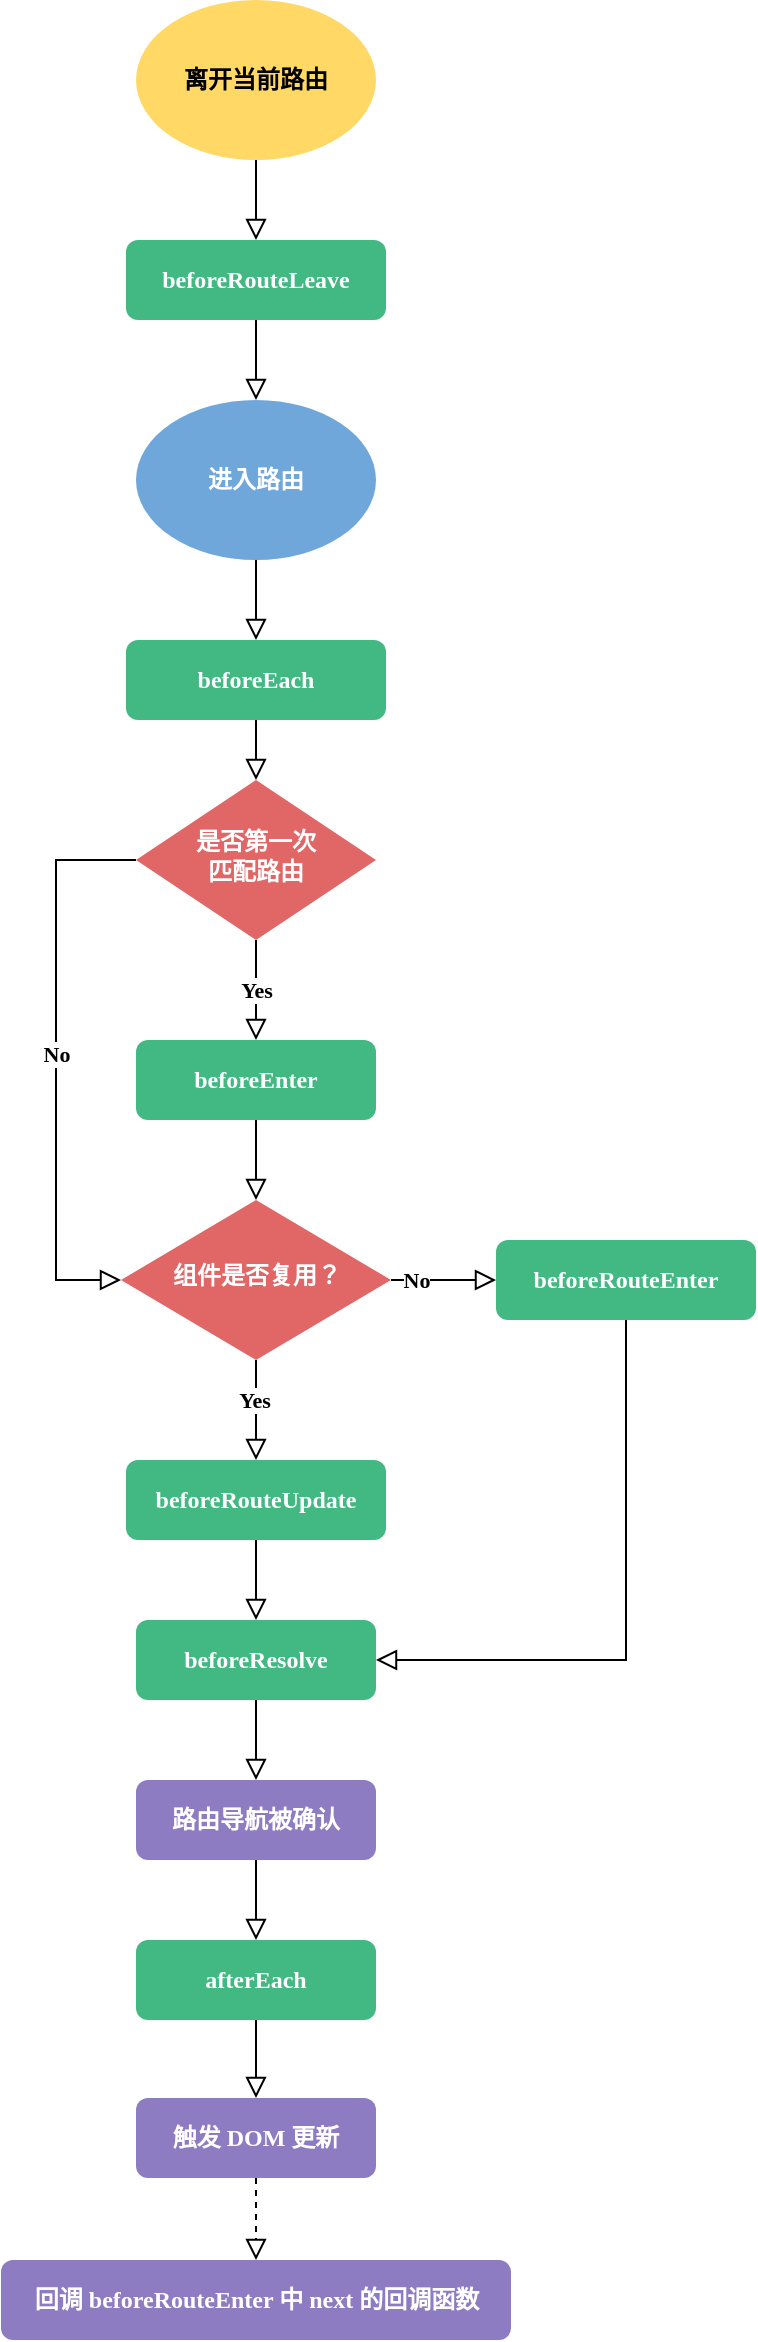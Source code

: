 <mxfile version="13.6.2" type="device"><diagram id="C5RBs43oDa-KdzZeNtuy" name="Page-1"><mxGraphModel dx="1106" dy="829" grid="1" gridSize="10" guides="1" tooltips="1" connect="1" arrows="1" fold="1" page="1" pageScale="1" pageWidth="827" pageHeight="1169" math="0" shadow="0"><root><mxCell id="WIyWlLk6GJQsqaUBKTNV-0"/><mxCell id="WIyWlLk6GJQsqaUBKTNV-1" parent="WIyWlLk6GJQsqaUBKTNV-0"/><mxCell id="xrn-N8fSjRpF9B5ygDc4-7" style="edgeStyle=orthogonalEdgeStyle;rounded=0;jumpSize=4;orthogonalLoop=1;jettySize=auto;html=1;entryX=0.5;entryY=0;entryDx=0;entryDy=0;sourcePerimeterSpacing=0;endArrow=block;endFill=0;endSize=8;targetPerimeterSpacing=0;strokeWidth=1;fontFamily=JetBrains Mono;" edge="1" parent="WIyWlLk6GJQsqaUBKTNV-1" source="WIyWlLk6GJQsqaUBKTNV-3" target="xrn-N8fSjRpF9B5ygDc4-6"><mxGeometry relative="1" as="geometry"/></mxCell><mxCell id="WIyWlLk6GJQsqaUBKTNV-3" value="beforeRouteLeave" style="rounded=1;whiteSpace=wrap;html=1;fontSize=12;glass=0;strokeWidth=1;shadow=0;fillColor=#42b983;strokeColor=none;fontColor=#FFFFFF;fontStyle=1;fontFamily=JetBrains Mono;" parent="WIyWlLk6GJQsqaUBKTNV-1" vertex="1"><mxGeometry x="555" y="240" width="130" height="40" as="geometry"/></mxCell><mxCell id="xrn-N8fSjRpF9B5ygDc4-5" style="edgeStyle=orthogonalEdgeStyle;rounded=0;jumpSize=4;orthogonalLoop=1;jettySize=auto;html=1;entryX=0.5;entryY=0;entryDx=0;entryDy=0;sourcePerimeterSpacing=0;endArrow=block;endFill=0;endSize=8;targetPerimeterSpacing=0;strokeWidth=1;fontFamily=JetBrains Mono;" edge="1" parent="WIyWlLk6GJQsqaUBKTNV-1" source="xrn-N8fSjRpF9B5ygDc4-2" target="WIyWlLk6GJQsqaUBKTNV-3"><mxGeometry relative="1" as="geometry"/></mxCell><mxCell id="xrn-N8fSjRpF9B5ygDc4-2" value="离开当前路由" style="ellipse;whiteSpace=wrap;html=1;strokeColor=none;fontStyle=1;fillColor=#ffd866;fontFamily=JetBrains Mono;" vertex="1" parent="WIyWlLk6GJQsqaUBKTNV-1"><mxGeometry x="560" y="120" width="120" height="80" as="geometry"/></mxCell><mxCell id="xrn-N8fSjRpF9B5ygDc4-9" style="edgeStyle=orthogonalEdgeStyle;rounded=0;jumpSize=4;orthogonalLoop=1;jettySize=auto;html=1;entryX=0.5;entryY=0;entryDx=0;entryDy=0;sourcePerimeterSpacing=0;endArrow=block;endFill=0;endSize=8;targetPerimeterSpacing=0;strokeWidth=1;fontFamily=JetBrains Mono;" edge="1" parent="WIyWlLk6GJQsqaUBKTNV-1" source="xrn-N8fSjRpF9B5ygDc4-6" target="xrn-N8fSjRpF9B5ygDc4-8"><mxGeometry relative="1" as="geometry"/></mxCell><mxCell id="xrn-N8fSjRpF9B5ygDc4-6" value="进入路由" style="ellipse;whiteSpace=wrap;html=1;fillColor=#6fa7db;strokeColor=none;fontStyle=1;fontColor=#FFFFFF;fontFamily=JetBrains Mono;" vertex="1" parent="WIyWlLk6GJQsqaUBKTNV-1"><mxGeometry x="560" y="320" width="120" height="80" as="geometry"/></mxCell><mxCell id="xrn-N8fSjRpF9B5ygDc4-11" style="edgeStyle=orthogonalEdgeStyle;rounded=0;jumpSize=4;orthogonalLoop=1;jettySize=auto;html=1;sourcePerimeterSpacing=0;endArrow=block;endFill=0;endSize=8;targetPerimeterSpacing=0;strokeWidth=1;fontFamily=JetBrains Mono;" edge="1" parent="WIyWlLk6GJQsqaUBKTNV-1" source="xrn-N8fSjRpF9B5ygDc4-8" target="xrn-N8fSjRpF9B5ygDc4-10"><mxGeometry relative="1" as="geometry"/></mxCell><mxCell id="xrn-N8fSjRpF9B5ygDc4-8" value="beforeEach" style="rounded=1;whiteSpace=wrap;html=1;fontSize=12;glass=0;strokeWidth=1;shadow=0;fillColor=#42b983;strokeColor=none;fontColor=#FFFFFF;fontStyle=1;fontFamily=JetBrains Mono;" vertex="1" parent="WIyWlLk6GJQsqaUBKTNV-1"><mxGeometry x="555" y="440" width="130" height="40" as="geometry"/></mxCell><mxCell id="xrn-N8fSjRpF9B5ygDc4-13" value="Yes" style="edgeStyle=orthogonalEdgeStyle;rounded=0;jumpSize=4;orthogonalLoop=1;jettySize=auto;html=1;entryX=0.5;entryY=0;entryDx=0;entryDy=0;sourcePerimeterSpacing=0;endArrow=block;endFill=0;endSize=8;targetPerimeterSpacing=0;strokeWidth=1;fontFamily=JetBrains Mono;fontStyle=1" edge="1" parent="WIyWlLk6GJQsqaUBKTNV-1" source="xrn-N8fSjRpF9B5ygDc4-10" target="xrn-N8fSjRpF9B5ygDc4-12"><mxGeometry relative="1" as="geometry"/></mxCell><mxCell id="xrn-N8fSjRpF9B5ygDc4-14" style="edgeStyle=orthogonalEdgeStyle;rounded=0;jumpSize=4;orthogonalLoop=1;jettySize=auto;html=1;sourcePerimeterSpacing=0;endArrow=block;endFill=0;endSize=8;targetPerimeterSpacing=0;strokeWidth=1;entryX=0;entryY=0.5;entryDx=0;entryDy=0;fontFamily=JetBrains Mono;" edge="1" parent="WIyWlLk6GJQsqaUBKTNV-1" source="xrn-N8fSjRpF9B5ygDc4-10" target="xrn-N8fSjRpF9B5ygDc4-19"><mxGeometry relative="1" as="geometry"><mxPoint x="680" y="820" as="targetPoint"/><Array as="points"><mxPoint x="520" y="550"/><mxPoint x="520" y="760"/></Array></mxGeometry></mxCell><mxCell id="xrn-N8fSjRpF9B5ygDc4-18" value="No" style="edgeLabel;html=1;align=center;verticalAlign=middle;resizable=0;points=[];fontFamily=JetBrains Mono;fontStyle=1" vertex="1" connectable="0" parent="xrn-N8fSjRpF9B5ygDc4-14"><mxGeometry x="-0.036" y="2" relative="1" as="geometry"><mxPoint x="-2" y="1" as="offset"/></mxGeometry></mxCell><mxCell id="xrn-N8fSjRpF9B5ygDc4-10" value="是否第一次&lt;br&gt;匹配路由" style="rhombus;whiteSpace=wrap;html=1;shadow=0;fontFamily=JetBrains Mono;fontSize=12;align=center;strokeWidth=1;spacing=6;spacingTop=-4;strokeColor=none;fontColor=#FFFFFF;fontStyle=1;fillColor=#e16666;" vertex="1" parent="WIyWlLk6GJQsqaUBKTNV-1"><mxGeometry x="560" y="510" width="120" height="80" as="geometry"/></mxCell><mxCell id="xrn-N8fSjRpF9B5ygDc4-20" style="edgeStyle=orthogonalEdgeStyle;rounded=0;jumpSize=4;orthogonalLoop=1;jettySize=auto;html=1;entryX=0.5;entryY=0;entryDx=0;entryDy=0;sourcePerimeterSpacing=0;endArrow=block;endFill=0;endSize=8;targetPerimeterSpacing=0;strokeWidth=1;fontFamily=JetBrains Mono;" edge="1" parent="WIyWlLk6GJQsqaUBKTNV-1" source="xrn-N8fSjRpF9B5ygDc4-12" target="xrn-N8fSjRpF9B5ygDc4-19"><mxGeometry relative="1" as="geometry"/></mxCell><mxCell id="xrn-N8fSjRpF9B5ygDc4-12" value="beforeEnter" style="rounded=1;whiteSpace=wrap;html=1;fontSize=12;glass=0;strokeWidth=1;shadow=0;fillColor=#42b983;strokeColor=none;fontColor=#FFFFFF;fontStyle=1;fontFamily=JetBrains Mono;" vertex="1" parent="WIyWlLk6GJQsqaUBKTNV-1"><mxGeometry x="560" y="640" width="120" height="40" as="geometry"/></mxCell><mxCell id="xrn-N8fSjRpF9B5ygDc4-40" style="edgeStyle=orthogonalEdgeStyle;rounded=0;jumpSize=4;orthogonalLoop=1;jettySize=auto;html=1;entryX=0.5;entryY=0;entryDx=0;entryDy=0;sourcePerimeterSpacing=0;endArrow=block;endFill=0;endSize=8;targetPerimeterSpacing=0;strokeWidth=1;fontFamily=JetBrains Mono;" edge="1" parent="WIyWlLk6GJQsqaUBKTNV-1" source="xrn-N8fSjRpF9B5ygDc4-19" target="xrn-N8fSjRpF9B5ygDc4-22"><mxGeometry relative="1" as="geometry"/></mxCell><mxCell id="xrn-N8fSjRpF9B5ygDc4-41" value="Yes" style="edgeLabel;html=1;align=center;verticalAlign=middle;resizable=0;points=[];fontFamily=JetBrains Mono;fontStyle=1" vertex="1" connectable="0" parent="xrn-N8fSjRpF9B5ygDc4-40"><mxGeometry x="-0.206" y="-1" relative="1" as="geometry"><mxPoint as="offset"/></mxGeometry></mxCell><mxCell id="xrn-N8fSjRpF9B5ygDc4-42" style="edgeStyle=orthogonalEdgeStyle;rounded=0;jumpSize=4;orthogonalLoop=1;jettySize=auto;html=1;sourcePerimeterSpacing=0;endArrow=block;endFill=0;endSize=8;targetPerimeterSpacing=0;strokeWidth=1;fontFamily=JetBrains Mono;" edge="1" parent="WIyWlLk6GJQsqaUBKTNV-1" source="xrn-N8fSjRpF9B5ygDc4-19" target="xrn-N8fSjRpF9B5ygDc4-21"><mxGeometry relative="1" as="geometry"/></mxCell><mxCell id="xrn-N8fSjRpF9B5ygDc4-44" value="No" style="edgeLabel;html=1;align=center;verticalAlign=middle;resizable=0;points=[];fontFamily=JetBrains Mono;fontStyle=1" vertex="1" connectable="0" parent="xrn-N8fSjRpF9B5ygDc4-42"><mxGeometry x="-0.006" y="1" relative="1" as="geometry"><mxPoint x="-13.5" y="1" as="offset"/></mxGeometry></mxCell><mxCell id="xrn-N8fSjRpF9B5ygDc4-19" value="组件是否复用？" style="rhombus;whiteSpace=wrap;html=1;shadow=0;fontFamily=JetBrains Mono;fontSize=12;align=center;strokeWidth=1;spacing=6;spacingTop=-4;strokeColor=none;fontColor=#FFFFFF;fontStyle=1;fillColor=#e16666;" vertex="1" parent="WIyWlLk6GJQsqaUBKTNV-1"><mxGeometry x="552.5" y="720" width="135" height="80" as="geometry"/></mxCell><mxCell id="xrn-N8fSjRpF9B5ygDc4-49" style="edgeStyle=orthogonalEdgeStyle;rounded=0;jumpSize=4;orthogonalLoop=1;jettySize=auto;html=1;entryX=1;entryY=0.5;entryDx=0;entryDy=0;sourcePerimeterSpacing=0;endArrow=block;endFill=0;endSize=8;targetPerimeterSpacing=0;strokeWidth=1;fontFamily=JetBrains Mono;" edge="1" parent="WIyWlLk6GJQsqaUBKTNV-1" source="xrn-N8fSjRpF9B5ygDc4-21" target="xrn-N8fSjRpF9B5ygDc4-46"><mxGeometry relative="1" as="geometry"><Array as="points"><mxPoint x="805" y="950"/></Array></mxGeometry></mxCell><mxCell id="xrn-N8fSjRpF9B5ygDc4-21" value="beforeRouteEnter" style="rounded=1;whiteSpace=wrap;html=1;fontSize=12;glass=0;strokeWidth=1;shadow=0;fillColor=#42b983;strokeColor=none;fontColor=#FFFFFF;fontStyle=1;fontFamily=JetBrains Mono;" vertex="1" parent="WIyWlLk6GJQsqaUBKTNV-1"><mxGeometry x="740" y="740" width="130" height="40" as="geometry"/></mxCell><mxCell id="xrn-N8fSjRpF9B5ygDc4-47" style="edgeStyle=orthogonalEdgeStyle;rounded=0;jumpSize=4;orthogonalLoop=1;jettySize=auto;html=1;entryX=0.5;entryY=0;entryDx=0;entryDy=0;sourcePerimeterSpacing=0;endArrow=block;endFill=0;endSize=8;targetPerimeterSpacing=0;strokeWidth=1;fontFamily=JetBrains Mono;" edge="1" parent="WIyWlLk6GJQsqaUBKTNV-1" source="xrn-N8fSjRpF9B5ygDc4-22" target="xrn-N8fSjRpF9B5ygDc4-46"><mxGeometry relative="1" as="geometry"/></mxCell><mxCell id="xrn-N8fSjRpF9B5ygDc4-22" value="beforeRouteUpdate" style="rounded=1;whiteSpace=wrap;html=1;fontSize=12;glass=0;strokeWidth=1;shadow=0;fillColor=#42b983;strokeColor=none;fontColor=#FFFFFF;fontStyle=1;fontFamily=JetBrains Mono;" vertex="1" parent="WIyWlLk6GJQsqaUBKTNV-1"><mxGeometry x="555" y="850" width="130" height="40" as="geometry"/></mxCell><mxCell id="xrn-N8fSjRpF9B5ygDc4-51" style="edgeStyle=orthogonalEdgeStyle;rounded=0;jumpSize=4;orthogonalLoop=1;jettySize=auto;html=1;entryX=0.5;entryY=0;entryDx=0;entryDy=0;sourcePerimeterSpacing=0;endArrow=block;endFill=0;endSize=8;targetPerimeterSpacing=0;strokeWidth=1;fontFamily=JetBrains Mono;" edge="1" parent="WIyWlLk6GJQsqaUBKTNV-1" source="xrn-N8fSjRpF9B5ygDc4-46" target="xrn-N8fSjRpF9B5ygDc4-50"><mxGeometry relative="1" as="geometry"/></mxCell><mxCell id="xrn-N8fSjRpF9B5ygDc4-46" value="beforeResolve" style="rounded=1;whiteSpace=wrap;html=1;fontSize=12;glass=0;strokeWidth=1;shadow=0;fillColor=#42b983;strokeColor=none;fontColor=#FFFFFF;fontStyle=1;fontFamily=JetBrains Mono;" vertex="1" parent="WIyWlLk6GJQsqaUBKTNV-1"><mxGeometry x="560" y="930" width="120" height="40" as="geometry"/></mxCell><mxCell id="xrn-N8fSjRpF9B5ygDc4-53" style="edgeStyle=orthogonalEdgeStyle;rounded=0;jumpSize=4;orthogonalLoop=1;jettySize=auto;html=1;entryX=0.5;entryY=0;entryDx=0;entryDy=0;sourcePerimeterSpacing=0;endArrow=block;endFill=0;endSize=8;targetPerimeterSpacing=0;strokeWidth=1;fontFamily=JetBrains Mono;" edge="1" parent="WIyWlLk6GJQsqaUBKTNV-1" source="xrn-N8fSjRpF9B5ygDc4-50" target="xrn-N8fSjRpF9B5ygDc4-52"><mxGeometry relative="1" as="geometry"/></mxCell><mxCell id="xrn-N8fSjRpF9B5ygDc4-50" value="路由导航被确认" style="rounded=1;whiteSpace=wrap;html=1;fontSize=12;glass=0;strokeWidth=1;shadow=0;strokeColor=none;fillColor=#8e7cc3;fontColor=#FFFFFF;fontStyle=1;fontFamily=JetBrains Mono;" vertex="1" parent="WIyWlLk6GJQsqaUBKTNV-1"><mxGeometry x="560" y="1010" width="120" height="40" as="geometry"/></mxCell><mxCell id="xrn-N8fSjRpF9B5ygDc4-56" style="edgeStyle=orthogonalEdgeStyle;rounded=0;jumpSize=4;orthogonalLoop=1;jettySize=auto;html=1;entryX=0.5;entryY=0;entryDx=0;entryDy=0;sourcePerimeterSpacing=0;endArrow=block;endFill=0;endSize=8;targetPerimeterSpacing=0;strokeWidth=1;fontFamily=JetBrains Mono;" edge="1" parent="WIyWlLk6GJQsqaUBKTNV-1" source="xrn-N8fSjRpF9B5ygDc4-52" target="xrn-N8fSjRpF9B5ygDc4-55"><mxGeometry relative="1" as="geometry"/></mxCell><mxCell id="xrn-N8fSjRpF9B5ygDc4-52" value="afterEach" style="rounded=1;whiteSpace=wrap;html=1;fontSize=12;glass=0;strokeWidth=1;shadow=0;fillColor=#42b983;strokeColor=none;fontColor=#FFFFFF;fontStyle=1;fontFamily=JetBrains Mono;" vertex="1" parent="WIyWlLk6GJQsqaUBKTNV-1"><mxGeometry x="560" y="1090" width="120" height="40" as="geometry"/></mxCell><mxCell id="xrn-N8fSjRpF9B5ygDc4-59" style="edgeStyle=orthogonalEdgeStyle;rounded=0;jumpSize=4;orthogonalLoop=1;jettySize=auto;html=1;entryX=0.5;entryY=0;entryDx=0;entryDy=0;sourcePerimeterSpacing=0;endArrow=block;endFill=0;endSize=8;targetPerimeterSpacing=0;strokeWidth=1;dashed=1;fontFamily=JetBrains Mono;" edge="1" parent="WIyWlLk6GJQsqaUBKTNV-1" source="xrn-N8fSjRpF9B5ygDc4-55" target="xrn-N8fSjRpF9B5ygDc4-57"><mxGeometry relative="1" as="geometry"/></mxCell><mxCell id="xrn-N8fSjRpF9B5ygDc4-55" value="触发 DOM 更新" style="rounded=1;whiteSpace=wrap;html=1;fontSize=12;glass=0;strokeWidth=1;shadow=0;strokeColor=none;fillColor=#8e7cc3;fontColor=#FFFFFF;fontStyle=1;fontFamily=JetBrains Mono;" vertex="1" parent="WIyWlLk6GJQsqaUBKTNV-1"><mxGeometry x="560" y="1169" width="120" height="40" as="geometry"/></mxCell><mxCell id="xrn-N8fSjRpF9B5ygDc4-57" value="回调 beforeRouteEnter 中 next 的回调函数" style="rounded=1;whiteSpace=wrap;html=1;fontSize=12;glass=0;strokeWidth=1;shadow=0;strokeColor=none;fillColor=#8e7cc3;fontColor=#FFFFFF;fontStyle=1;fontFamily=JetBrains Mono;" vertex="1" parent="WIyWlLk6GJQsqaUBKTNV-1"><mxGeometry x="492.5" y="1250" width="255" height="40" as="geometry"/></mxCell></root></mxGraphModel></diagram></mxfile>